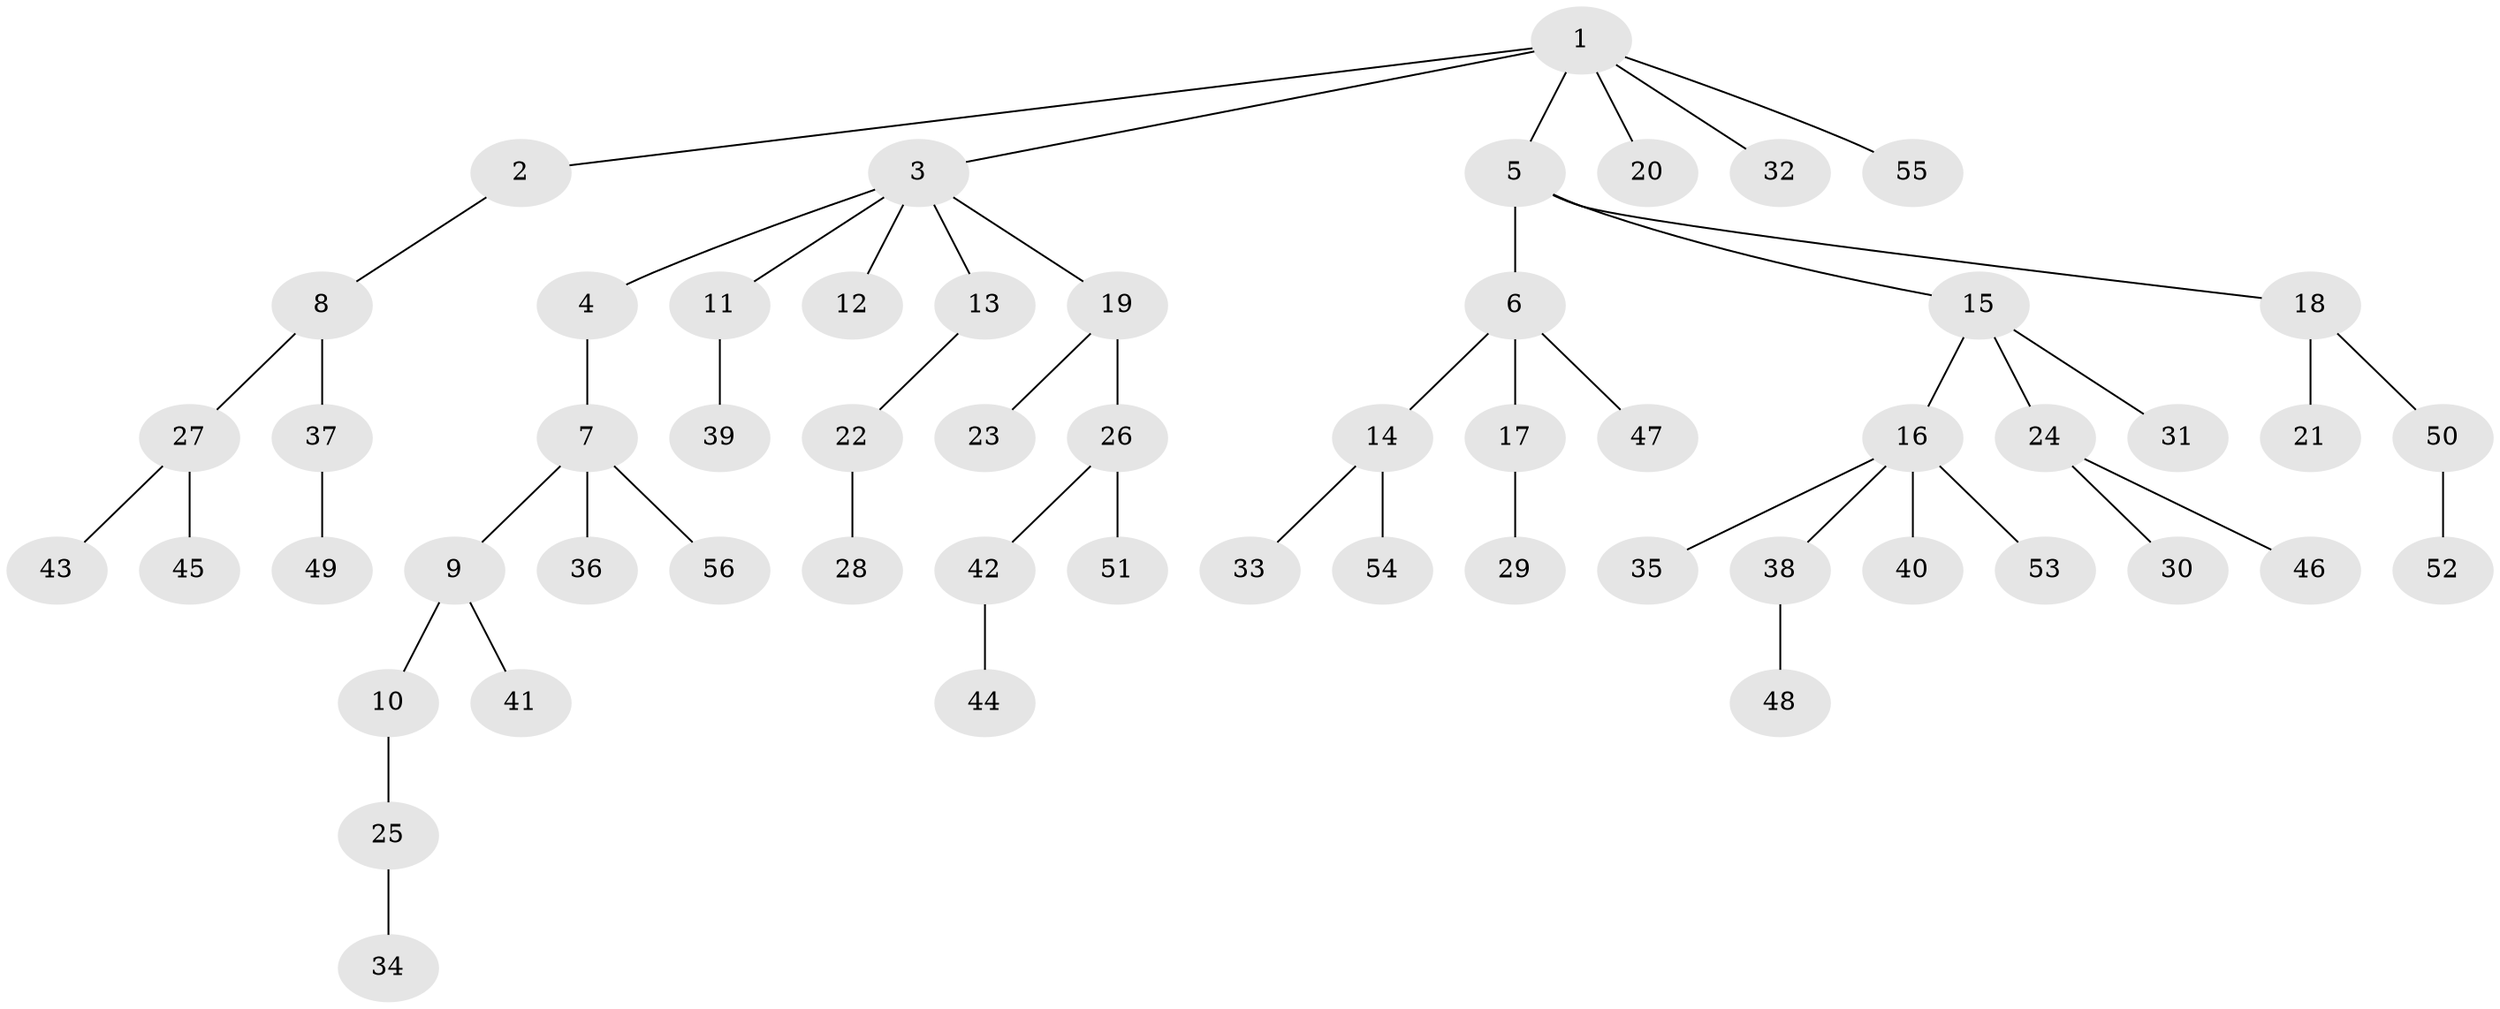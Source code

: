 // coarse degree distribution, {5: 0.05128205128205128, 3: 0.05128205128205128, 6: 0.05128205128205128, 2: 0.23076923076923078, 4: 0.05128205128205128, 1: 0.5641025641025641}
// Generated by graph-tools (version 1.1) at 2025/24/03/03/25 07:24:08]
// undirected, 56 vertices, 55 edges
graph export_dot {
graph [start="1"]
  node [color=gray90,style=filled];
  1;
  2;
  3;
  4;
  5;
  6;
  7;
  8;
  9;
  10;
  11;
  12;
  13;
  14;
  15;
  16;
  17;
  18;
  19;
  20;
  21;
  22;
  23;
  24;
  25;
  26;
  27;
  28;
  29;
  30;
  31;
  32;
  33;
  34;
  35;
  36;
  37;
  38;
  39;
  40;
  41;
  42;
  43;
  44;
  45;
  46;
  47;
  48;
  49;
  50;
  51;
  52;
  53;
  54;
  55;
  56;
  1 -- 2;
  1 -- 3;
  1 -- 5;
  1 -- 20;
  1 -- 32;
  1 -- 55;
  2 -- 8;
  3 -- 4;
  3 -- 11;
  3 -- 12;
  3 -- 13;
  3 -- 19;
  4 -- 7;
  5 -- 6;
  5 -- 15;
  5 -- 18;
  6 -- 14;
  6 -- 17;
  6 -- 47;
  7 -- 9;
  7 -- 36;
  7 -- 56;
  8 -- 27;
  8 -- 37;
  9 -- 10;
  9 -- 41;
  10 -- 25;
  11 -- 39;
  13 -- 22;
  14 -- 33;
  14 -- 54;
  15 -- 16;
  15 -- 24;
  15 -- 31;
  16 -- 35;
  16 -- 38;
  16 -- 40;
  16 -- 53;
  17 -- 29;
  18 -- 21;
  18 -- 50;
  19 -- 23;
  19 -- 26;
  22 -- 28;
  24 -- 30;
  24 -- 46;
  25 -- 34;
  26 -- 42;
  26 -- 51;
  27 -- 43;
  27 -- 45;
  37 -- 49;
  38 -- 48;
  42 -- 44;
  50 -- 52;
}
